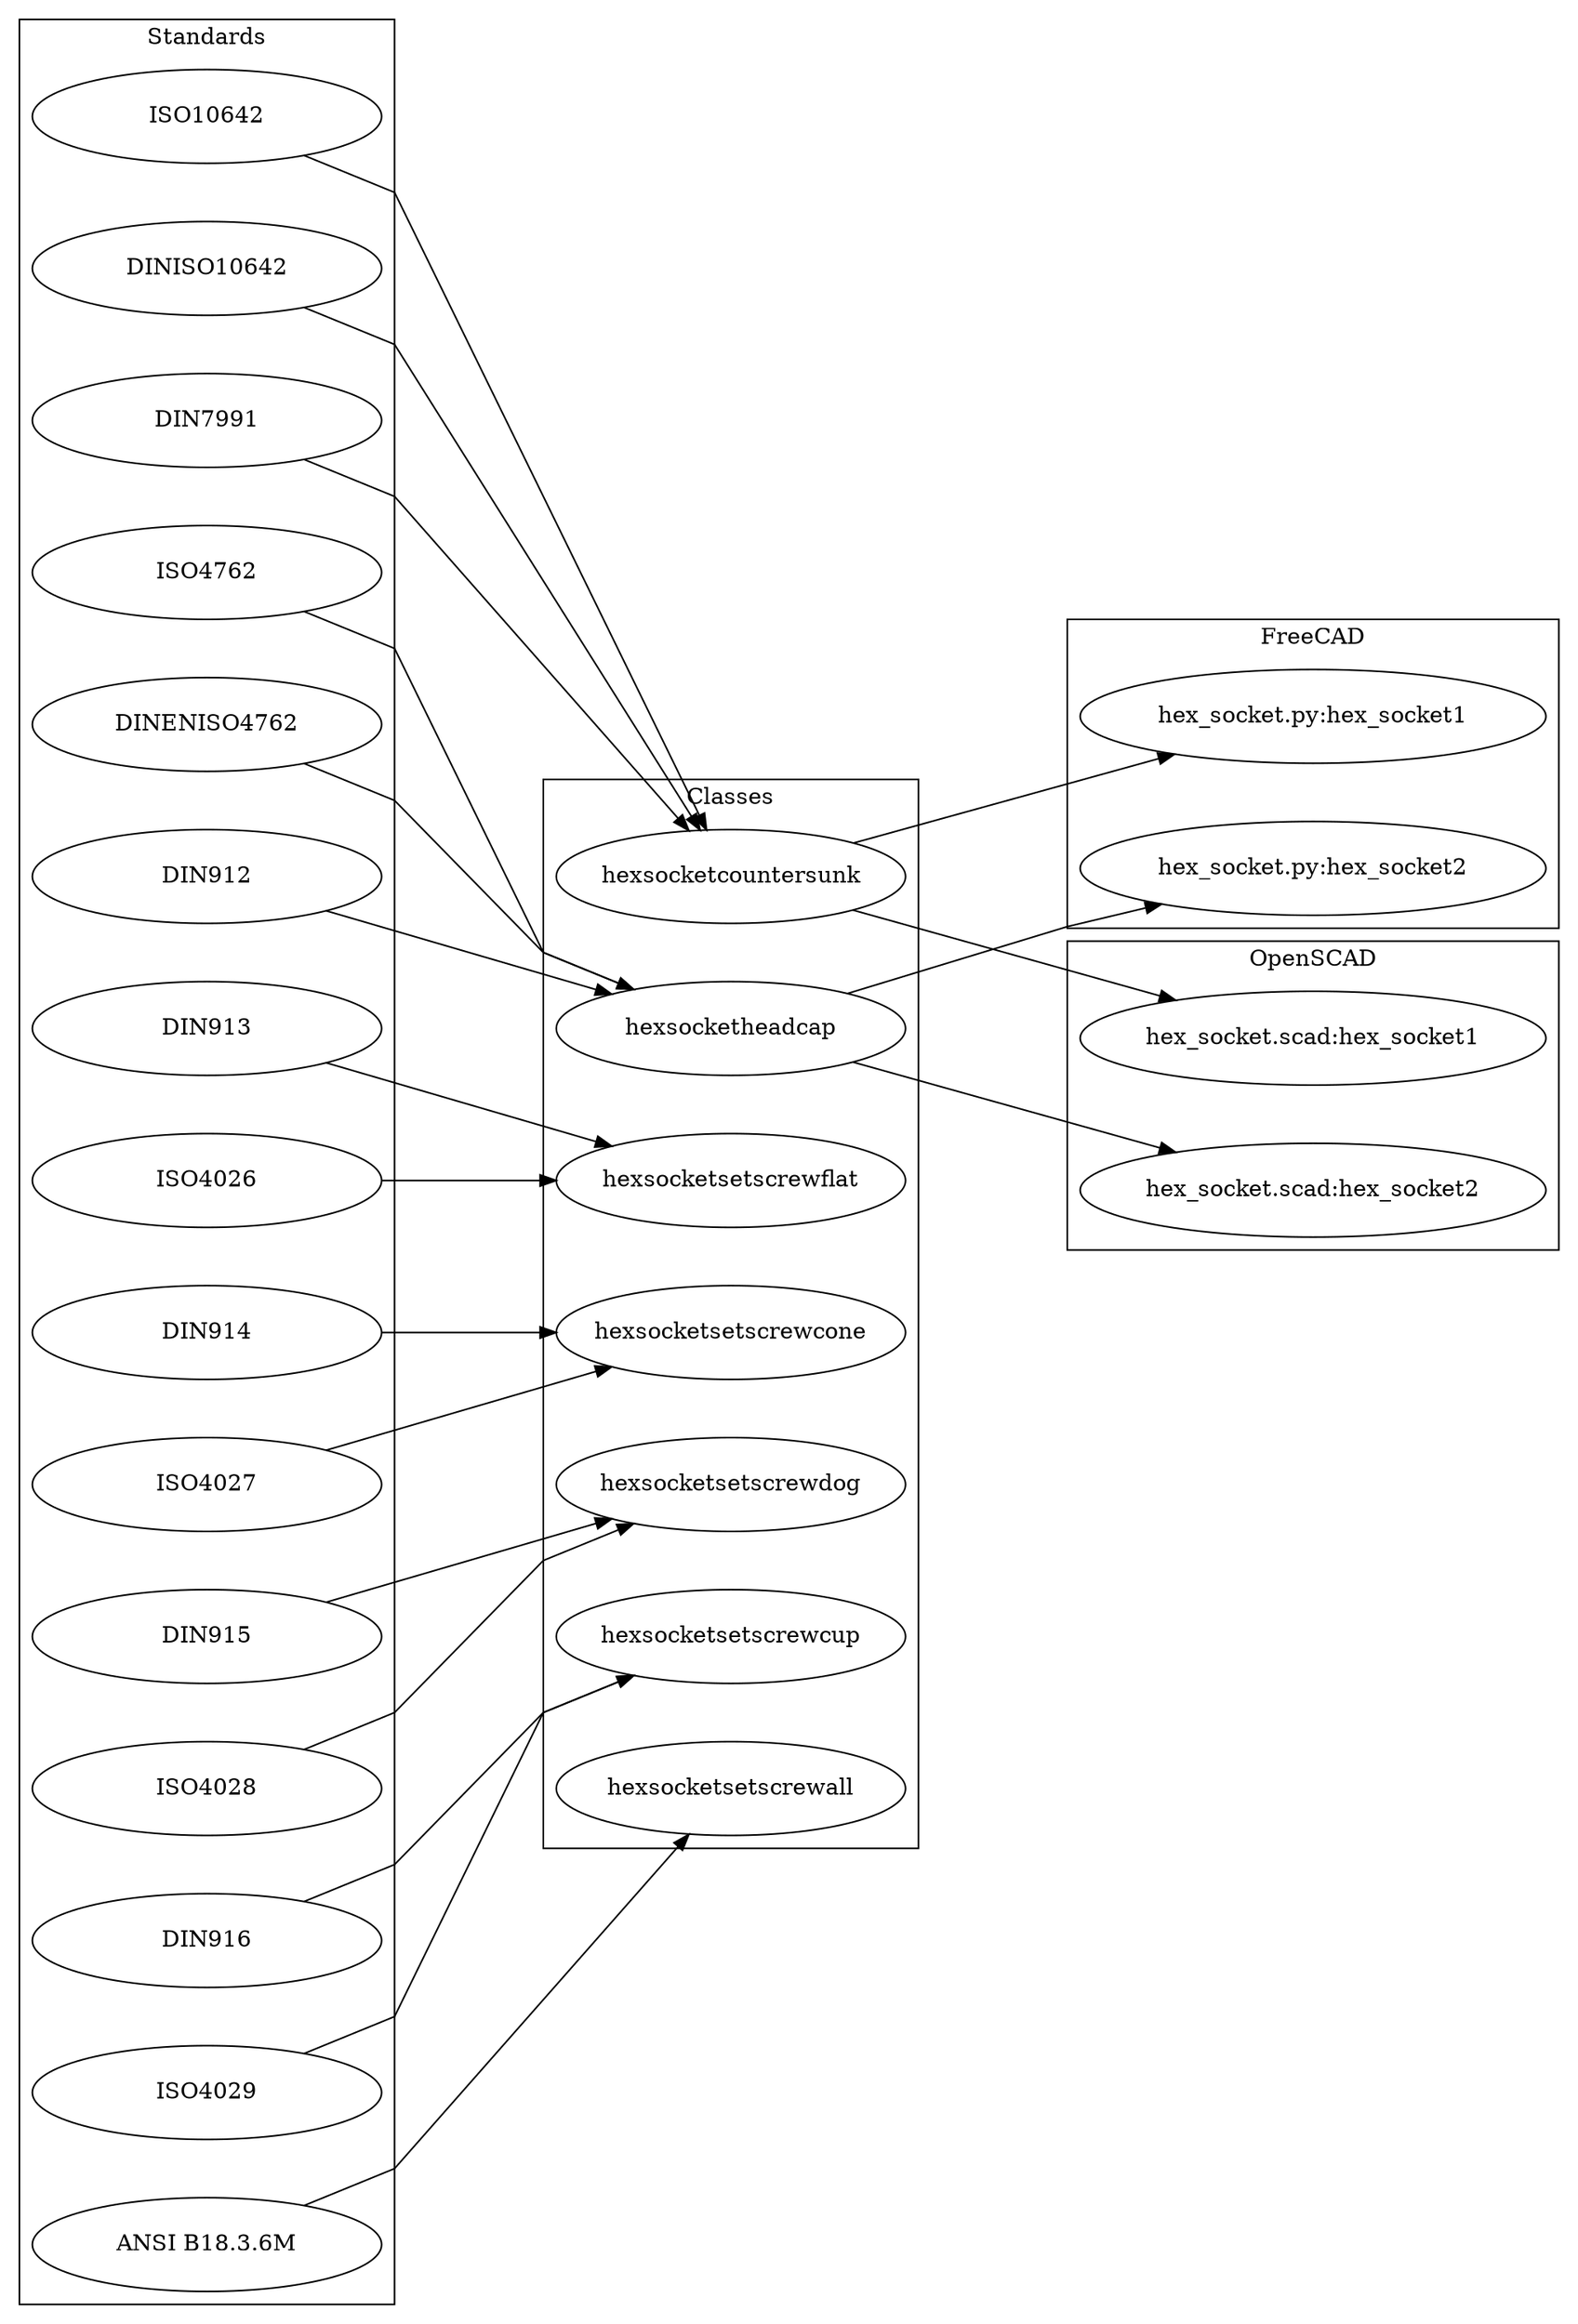 digraph G {
rankdir=LR; nodesep=0.5; ranksep=1.5;splines=polyline;
subgraph cluster_cl {
label="Classes";
"hexsocketcountersunk" [width=3, height=0.8, fixedsize=true];
"hexsocketheadcap" [width=3, height=0.8, fixedsize=true];
"hexsocketsetscrewflat" [width=3, height=0.8, fixedsize=true];
"hexsocketsetscrewcone" [width=3, height=0.8, fixedsize=true];
"hexsocketsetscrewdog" [width=3, height=0.8, fixedsize=true];
"hexsocketsetscrewcup" [width=3, height=0.8, fixedsize=true];
"hexsocketsetscrewall" [width=3, height=0.8, fixedsize=true];
}
subgraph cluster_std {
label="Standards";
"ISO10642" [width=3, height=0.8, fixedsize=true];
"DINISO10642" [width=3, height=0.8, fixedsize=true];
"DIN7991" [width=3, height=0.8, fixedsize=true];
"ISO4762" [width=3, height=0.8, fixedsize=true];
"DINENISO4762" [width=3, height=0.8, fixedsize=true];
"DIN912" [width=3, height=0.8, fixedsize=true];
"DIN913" [width=3, height=0.8, fixedsize=true];
"ISO4026" [width=3, height=0.8, fixedsize=true];
"DIN914" [width=3, height=0.8, fixedsize=true];
"ISO4027" [width=3, height=0.8, fixedsize=true];
"DIN915" [width=3, height=0.8, fixedsize=true];
"ISO4028" [width=3, height=0.8, fixedsize=true];
"DIN916" [width=3, height=0.8, fixedsize=true];
"ISO4029" [width=3, height=0.8, fixedsize=true];
"ANSI B18.3.6M" [width=3, height=0.8, fixedsize=true];
}
subgraph cluster_fcd {
label="FreeCAD";
"hex_socket.py:hex_socket1" [width=4, height=0.8, fixedsize=true];
"hex_socket.py:hex_socket2" [width=4, height=0.8, fixedsize=true];
}
subgraph cluster_ocd {
label="OpenSCAD";
"hex_socket.scad:hex_socket1" [width=4, height=0.8, fixedsize=true];
"hex_socket.scad:hex_socket2" [width=4, height=0.8, fixedsize=true];
}
"hexsocketcountersunk" -> "hex_socket.py:hex_socket1";
"hexsocketcountersunk" -> "hex_socket.scad:hex_socket1";
"ISO10642" -> "hexsocketcountersunk";
"DINISO10642" -> "hexsocketcountersunk";
"DIN7991" -> "hexsocketcountersunk";
"hexsocketheadcap" -> "hex_socket.py:hex_socket2";
"hexsocketheadcap" -> "hex_socket.scad:hex_socket2";
"ISO4762" -> "hexsocketheadcap";
"DINENISO4762" -> "hexsocketheadcap";
"DIN912" -> "hexsocketheadcap";
"DIN913" -> "hexsocketsetscrewflat";
"ISO4026" -> "hexsocketsetscrewflat";
"DIN914" -> "hexsocketsetscrewcone";
"ISO4027" -> "hexsocketsetscrewcone";
"DIN915" -> "hexsocketsetscrewdog";
"ISO4028" -> "hexsocketsetscrewdog";
"DIN916" -> "hexsocketsetscrewcup";
"ISO4029" -> "hexsocketsetscrewcup";
"ANSI B18.3.6M" -> "hexsocketsetscrewall";
}